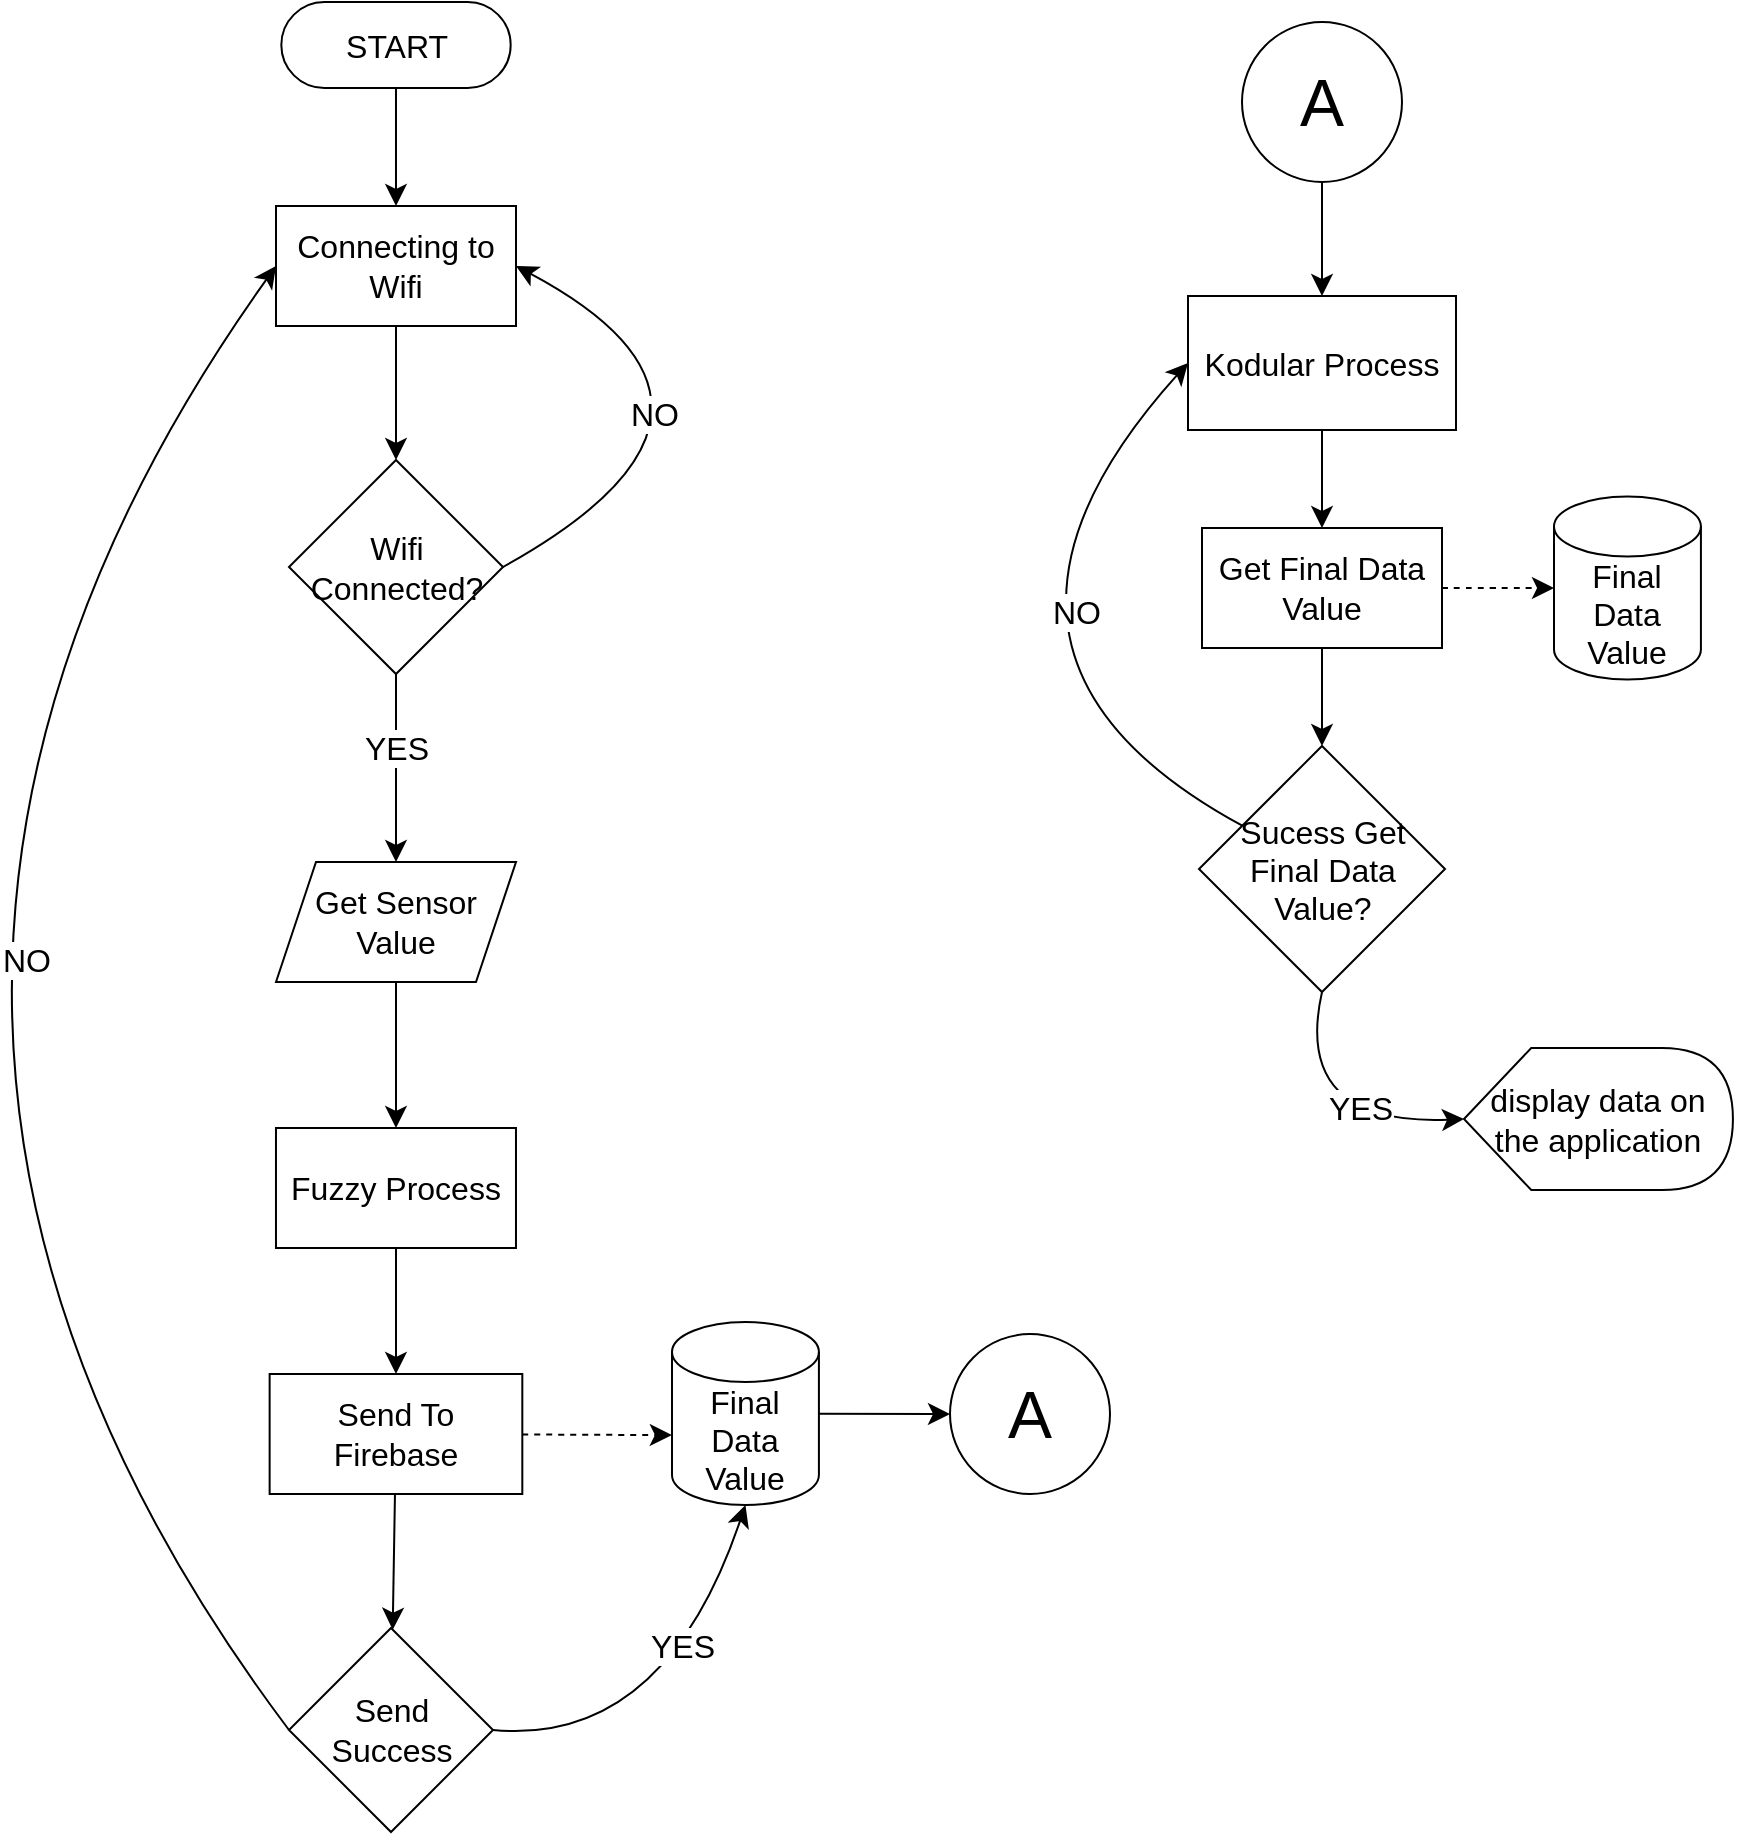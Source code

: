 <mxfile version="22.1.4" type="github" pages="2">
  <diagram name="Page-1" id="ig_pTBNP3sqvtmgFaAP9">
    <mxGraphModel dx="2884" dy="778" grid="0" gridSize="10" guides="1" tooltips="1" connect="1" arrows="1" fold="1" page="0" pageScale="1" pageWidth="850" pageHeight="1100" math="0" shadow="0">
      <root>
        <mxCell id="0" />
        <mxCell id="1" parent="0" />
        <mxCell id="yfKtG8TXpY4wRmG183JI-12" value="" style="edgeStyle=none;curved=1;rounded=0;orthogonalLoop=1;jettySize=auto;html=1;fontSize=12;startSize=8;endSize=8;" edge="1" parent="1" source="yfKtG8TXpY4wRmG183JI-10" target="yfKtG8TXpY4wRmG183JI-11">
          <mxGeometry relative="1" as="geometry" />
        </mxCell>
        <mxCell id="yfKtG8TXpY4wRmG183JI-10" value="START" style="html=1;dashed=0;whiteSpace=wrap;shape=mxgraph.dfd.start;fontSize=16;" vertex="1" parent="1">
          <mxGeometry x="-580.34" y="509" width="114.67" height="43" as="geometry" />
        </mxCell>
        <mxCell id="yfKtG8TXpY4wRmG183JI-14" value="" style="edgeStyle=none;curved=1;rounded=0;orthogonalLoop=1;jettySize=auto;html=1;fontSize=12;startSize=8;endSize=8;" edge="1" parent="1" source="yfKtG8TXpY4wRmG183JI-11" target="yfKtG8TXpY4wRmG183JI-13">
          <mxGeometry relative="1" as="geometry" />
        </mxCell>
        <mxCell id="yfKtG8TXpY4wRmG183JI-11" value="Connecting to Wifi" style="whiteSpace=wrap;html=1;fontSize=16;dashed=0;" vertex="1" parent="1">
          <mxGeometry x="-583" y="611" width="120" height="60" as="geometry" />
        </mxCell>
        <mxCell id="yfKtG8TXpY4wRmG183JI-18" style="edgeStyle=none;orthogonalLoop=1;jettySize=auto;html=1;entryX=1;entryY=0.5;entryDx=0;entryDy=0;fontSize=12;startSize=8;endSize=8;exitX=1;exitY=0.5;exitDx=0;exitDy=0;curved=1;" edge="1" parent="1" source="yfKtG8TXpY4wRmG183JI-13" target="yfKtG8TXpY4wRmG183JI-11">
          <mxGeometry relative="1" as="geometry">
            <Array as="points">
              <mxPoint x="-328" y="713" />
            </Array>
          </mxGeometry>
        </mxCell>
        <mxCell id="yfKtG8TXpY4wRmG183JI-19" value="NO" style="edgeLabel;html=1;align=center;verticalAlign=middle;resizable=0;points=[];fontSize=16;" vertex="1" connectable="0" parent="yfKtG8TXpY4wRmG183JI-18">
          <mxGeometry x="-0.346" y="31" relative="1" as="geometry">
            <mxPoint as="offset" />
          </mxGeometry>
        </mxCell>
        <mxCell id="yfKtG8TXpY4wRmG183JI-25" value="" style="edgeStyle=none;curved=1;rounded=0;orthogonalLoop=1;jettySize=auto;html=1;fontSize=12;startSize=8;endSize=8;" edge="1" parent="1" source="yfKtG8TXpY4wRmG183JI-13" target="yfKtG8TXpY4wRmG183JI-24">
          <mxGeometry relative="1" as="geometry" />
        </mxCell>
        <mxCell id="yfKtG8TXpY4wRmG183JI-26" value="YES" style="edgeLabel;html=1;align=center;verticalAlign=middle;resizable=0;points=[];fontSize=16;" vertex="1" connectable="0" parent="yfKtG8TXpY4wRmG183JI-25">
          <mxGeometry x="-0.378" y="5" relative="1" as="geometry">
            <mxPoint x="-5" y="8" as="offset" />
          </mxGeometry>
        </mxCell>
        <mxCell id="yfKtG8TXpY4wRmG183JI-13" value="Wifi Connected?" style="rhombus;whiteSpace=wrap;html=1;fontSize=16;dashed=0;" vertex="1" parent="1">
          <mxGeometry x="-576.5" y="738" width="107" height="107" as="geometry" />
        </mxCell>
        <mxCell id="yfKtG8TXpY4wRmG183JI-29" value="" style="edgeStyle=none;curved=1;rounded=0;orthogonalLoop=1;jettySize=auto;html=1;fontSize=12;startSize=8;endSize=8;" edge="1" parent="1" source="yfKtG8TXpY4wRmG183JI-24" target="yfKtG8TXpY4wRmG183JI-28">
          <mxGeometry relative="1" as="geometry" />
        </mxCell>
        <mxCell id="yfKtG8TXpY4wRmG183JI-24" value="Get Sensor&lt;br&gt;Value" style="shape=parallelogram;perimeter=parallelogramPerimeter;whiteSpace=wrap;html=1;fixedSize=1;fontSize=16;dashed=0;" vertex="1" parent="1">
          <mxGeometry x="-583" y="939" width="120" height="60" as="geometry" />
        </mxCell>
        <mxCell id="yfKtG8TXpY4wRmG183JI-32" value="" style="edgeStyle=none;curved=1;rounded=0;orthogonalLoop=1;jettySize=auto;html=1;fontSize=12;startSize=8;endSize=8;" edge="1" parent="1" source="yfKtG8TXpY4wRmG183JI-28" target="yfKtG8TXpY4wRmG183JI-31">
          <mxGeometry relative="1" as="geometry" />
        </mxCell>
        <mxCell id="yfKtG8TXpY4wRmG183JI-28" value="Fuzzy Process" style="whiteSpace=wrap;html=1;fontSize=16;dashed=0;" vertex="1" parent="1">
          <mxGeometry x="-583.01" y="1072" width="120" height="60" as="geometry" />
        </mxCell>
        <mxCell id="yfKtG8TXpY4wRmG183JI-34" value="" style="edgeStyle=none;curved=1;rounded=0;orthogonalLoop=1;jettySize=auto;html=1;fontSize=12;startSize=8;endSize=8;" edge="1" parent="1" source="yfKtG8TXpY4wRmG183JI-31" target="yfKtG8TXpY4wRmG183JI-33">
          <mxGeometry relative="1" as="geometry" />
        </mxCell>
        <mxCell id="yfKtG8TXpY4wRmG183JI-31" value="Send To Firebase" style="whiteSpace=wrap;html=1;fontSize=16;dashed=0;" vertex="1" parent="1">
          <mxGeometry x="-586.18" y="1195" width="126.34" height="60" as="geometry" />
        </mxCell>
        <mxCell id="yfKtG8TXpY4wRmG183JI-35" style="edgeStyle=none;curved=1;rounded=0;orthogonalLoop=1;jettySize=auto;html=1;entryX=0;entryY=0.5;entryDx=0;entryDy=0;fontSize=12;startSize=8;endSize=8;exitX=0;exitY=0.5;exitDx=0;exitDy=0;" edge="1" parent="1" source="yfKtG8TXpY4wRmG183JI-33" target="yfKtG8TXpY4wRmG183JI-11">
          <mxGeometry relative="1" as="geometry">
            <Array as="points">
              <mxPoint x="-848" y="1012" />
            </Array>
          </mxGeometry>
        </mxCell>
        <mxCell id="yfKtG8TXpY4wRmG183JI-36" value="NO" style="edgeLabel;html=1;align=center;verticalAlign=middle;resizable=0;points=[];fontSize=16;" vertex="1" connectable="0" parent="yfKtG8TXpY4wRmG183JI-35">
          <mxGeometry x="0.214" y="-99" relative="1" as="geometry">
            <mxPoint x="1" y="-1" as="offset" />
          </mxGeometry>
        </mxCell>
        <mxCell id="yfKtG8TXpY4wRmG183JI-33" value="Send Success" style="rhombus;whiteSpace=wrap;html=1;fontSize=16;dashed=0;" vertex="1" parent="1">
          <mxGeometry x="-576.5" y="1322" width="102" height="102" as="geometry" />
        </mxCell>
        <mxCell id="yfKtG8TXpY4wRmG183JI-42" value="" style="edgeStyle=none;curved=1;rounded=0;orthogonalLoop=1;jettySize=auto;html=1;fontSize=12;startSize=8;endSize=8;" edge="1" parent="1" source="yfKtG8TXpY4wRmG183JI-37" target="yfKtG8TXpY4wRmG183JI-41">
          <mxGeometry relative="1" as="geometry" />
        </mxCell>
        <mxCell id="yfKtG8TXpY4wRmG183JI-37" value="Final Data Value" style="shape=cylinder3;whiteSpace=wrap;html=1;boundedLbl=1;backgroundOutline=1;size=15;fontSize=16;" vertex="1" parent="1">
          <mxGeometry x="-385" y="1169" width="73.46" height="91.5" as="geometry" />
        </mxCell>
        <mxCell id="yfKtG8TXpY4wRmG183JI-38" style="edgeStyle=none;curved=1;rounded=0;orthogonalLoop=1;jettySize=auto;html=1;entryX=-0.001;entryY=0.618;entryDx=0;entryDy=0;entryPerimeter=0;fontSize=12;startSize=8;endSize=8;dashed=1;" edge="1" parent="1" source="yfKtG8TXpY4wRmG183JI-31" target="yfKtG8TXpY4wRmG183JI-37">
          <mxGeometry relative="1" as="geometry" />
        </mxCell>
        <mxCell id="yfKtG8TXpY4wRmG183JI-39" style="edgeStyle=none;curved=1;rounded=0;orthogonalLoop=1;jettySize=auto;html=1;entryX=0.5;entryY=1;entryDx=0;entryDy=0;entryPerimeter=0;fontSize=12;startSize=8;endSize=8;exitX=1;exitY=0.5;exitDx=0;exitDy=0;" edge="1" parent="1" source="yfKtG8TXpY4wRmG183JI-33" target="yfKtG8TXpY4wRmG183JI-37">
          <mxGeometry relative="1" as="geometry">
            <Array as="points">
              <mxPoint x="-389" y="1381" />
            </Array>
          </mxGeometry>
        </mxCell>
        <mxCell id="yfKtG8TXpY4wRmG183JI-40" value="YES" style="edgeLabel;html=1;align=center;verticalAlign=middle;resizable=0;points=[];fontSize=16;" vertex="1" connectable="0" parent="yfKtG8TXpY4wRmG183JI-39">
          <mxGeometry x="0.283" y="8" relative="1" as="geometry">
            <mxPoint as="offset" />
          </mxGeometry>
        </mxCell>
        <mxCell id="yfKtG8TXpY4wRmG183JI-41" value="A" style="ellipse;whiteSpace=wrap;html=1;fontSize=33;" vertex="1" parent="1">
          <mxGeometry x="-246.0" y="1175" width="80" height="80" as="geometry" />
        </mxCell>
        <mxCell id="yfKtG8TXpY4wRmG183JI-45" value="" style="edgeStyle=none;curved=1;rounded=0;orthogonalLoop=1;jettySize=auto;html=1;fontSize=12;startSize=8;endSize=8;" edge="1" parent="1" source="yfKtG8TXpY4wRmG183JI-43" target="yfKtG8TXpY4wRmG183JI-44">
          <mxGeometry relative="1" as="geometry" />
        </mxCell>
        <mxCell id="yfKtG8TXpY4wRmG183JI-43" value="A" style="ellipse;whiteSpace=wrap;html=1;fontSize=33;" vertex="1" parent="1">
          <mxGeometry x="-100.0" y="519" width="80" height="80" as="geometry" />
        </mxCell>
        <mxCell id="yfKtG8TXpY4wRmG183JI-47" value="" style="edgeStyle=none;curved=1;rounded=0;orthogonalLoop=1;jettySize=auto;html=1;fontSize=12;startSize=8;endSize=8;" edge="1" parent="1" source="yfKtG8TXpY4wRmG183JI-44" target="yfKtG8TXpY4wRmG183JI-46">
          <mxGeometry relative="1" as="geometry" />
        </mxCell>
        <mxCell id="yfKtG8TXpY4wRmG183JI-44" value="Kodular Process" style="whiteSpace=wrap;html=1;fontSize=16;" vertex="1" parent="1">
          <mxGeometry x="-127" y="656" width="134" height="67" as="geometry" />
        </mxCell>
        <mxCell id="yfKtG8TXpY4wRmG183JI-51" value="" style="edgeStyle=none;curved=1;rounded=0;orthogonalLoop=1;jettySize=auto;html=1;fontSize=12;startSize=8;endSize=8;dashed=1;" edge="1" parent="1" source="yfKtG8TXpY4wRmG183JI-46" target="yfKtG8TXpY4wRmG183JI-48">
          <mxGeometry relative="1" as="geometry" />
        </mxCell>
        <mxCell id="yfKtG8TXpY4wRmG183JI-53" value="" style="edgeStyle=none;curved=1;rounded=0;orthogonalLoop=1;jettySize=auto;html=1;fontSize=12;startSize=8;endSize=8;" edge="1" parent="1" source="yfKtG8TXpY4wRmG183JI-46" target="yfKtG8TXpY4wRmG183JI-52">
          <mxGeometry relative="1" as="geometry" />
        </mxCell>
        <mxCell id="yfKtG8TXpY4wRmG183JI-46" value="Get Final Data Value" style="whiteSpace=wrap;html=1;fontSize=16;" vertex="1" parent="1">
          <mxGeometry x="-120" y="772" width="120" height="60" as="geometry" />
        </mxCell>
        <mxCell id="yfKtG8TXpY4wRmG183JI-48" value="Final Data Value" style="shape=cylinder3;whiteSpace=wrap;html=1;boundedLbl=1;backgroundOutline=1;size=15;fontSize=16;" vertex="1" parent="1">
          <mxGeometry x="56" y="756.25" width="73.46" height="91.5" as="geometry" />
        </mxCell>
        <mxCell id="yfKtG8TXpY4wRmG183JI-54" style="edgeStyle=none;curved=1;rounded=0;orthogonalLoop=1;jettySize=auto;html=1;entryX=0;entryY=0.5;entryDx=0;entryDy=0;fontSize=12;startSize=8;endSize=8;" edge="1" parent="1" source="yfKtG8TXpY4wRmG183JI-52" target="yfKtG8TXpY4wRmG183JI-44">
          <mxGeometry relative="1" as="geometry">
            <Array as="points">
              <mxPoint x="-258" y="835" />
            </Array>
          </mxGeometry>
        </mxCell>
        <mxCell id="yfKtG8TXpY4wRmG183JI-55" value="NO" style="edgeLabel;html=1;align=center;verticalAlign=middle;resizable=0;points=[];fontSize=16;" vertex="1" connectable="0" parent="yfKtG8TXpY4wRmG183JI-54">
          <mxGeometry x="0.31" y="-41" relative="1" as="geometry">
            <mxPoint as="offset" />
          </mxGeometry>
        </mxCell>
        <mxCell id="yfKtG8TXpY4wRmG183JI-52" value="Sucess Get Final Data Value?" style="rhombus;whiteSpace=wrap;html=1;fontSize=16;" vertex="1" parent="1">
          <mxGeometry x="-121.5" y="881" width="123" height="123" as="geometry" />
        </mxCell>
        <mxCell id="yfKtG8TXpY4wRmG183JI-56" value="display data on the application" style="shape=display;whiteSpace=wrap;html=1;fontSize=16;" vertex="1" parent="1">
          <mxGeometry x="11" y="1032" width="134.47" height="71" as="geometry" />
        </mxCell>
        <mxCell id="yfKtG8TXpY4wRmG183JI-57" style="edgeStyle=none;curved=1;rounded=0;orthogonalLoop=1;jettySize=auto;html=1;exitX=0.5;exitY=1;exitDx=0;exitDy=0;entryX=0;entryY=0.5;entryDx=0;entryDy=0;entryPerimeter=0;fontSize=12;startSize=8;endSize=8;" edge="1" parent="1" source="yfKtG8TXpY4wRmG183JI-52" target="yfKtG8TXpY4wRmG183JI-56">
          <mxGeometry relative="1" as="geometry">
            <Array as="points">
              <mxPoint x="-75" y="1071" />
            </Array>
          </mxGeometry>
        </mxCell>
        <mxCell id="yfKtG8TXpY4wRmG183JI-58" value="YES" style="edgeLabel;html=1;align=center;verticalAlign=middle;resizable=0;points=[];fontSize=16;" vertex="1" connectable="0" parent="yfKtG8TXpY4wRmG183JI-57">
          <mxGeometry x="0.334" y="8" relative="1" as="geometry">
            <mxPoint as="offset" />
          </mxGeometry>
        </mxCell>
      </root>
    </mxGraphModel>
  </diagram>
  <diagram id="fe3Y3jb8U84x1lycvy90" name="Page-2">
    <mxGraphModel dx="1042" dy="589" grid="0" gridSize="10" guides="1" tooltips="1" connect="1" arrows="1" fold="1" page="0" pageScale="1" pageWidth="850" pageHeight="1100" math="0" shadow="0">
      <root>
        <mxCell id="0" />
        <mxCell id="1" parent="0" />
      </root>
    </mxGraphModel>
  </diagram>
</mxfile>
